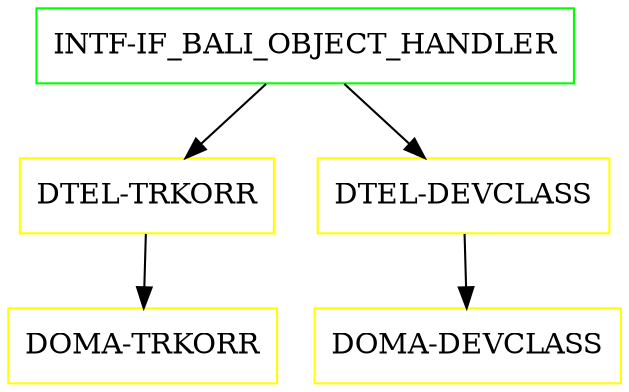 digraph G {
  "INTF-IF_BALI_OBJECT_HANDLER" [shape=box,color=green];
  "DTEL-TRKORR" [shape=box,color=yellow,URL="./DTEL_TRKORR.html"];
  "DOMA-TRKORR" [shape=box,color=yellow,URL="./DOMA_TRKORR.html"];
  "DTEL-DEVCLASS" [shape=box,color=yellow,URL="./DTEL_DEVCLASS.html"];
  "DOMA-DEVCLASS" [shape=box,color=yellow,URL="./DOMA_DEVCLASS.html"];
  "INTF-IF_BALI_OBJECT_HANDLER" -> "DTEL-DEVCLASS";
  "INTF-IF_BALI_OBJECT_HANDLER" -> "DTEL-TRKORR";
  "DTEL-TRKORR" -> "DOMA-TRKORR";
  "DTEL-DEVCLASS" -> "DOMA-DEVCLASS";
}
